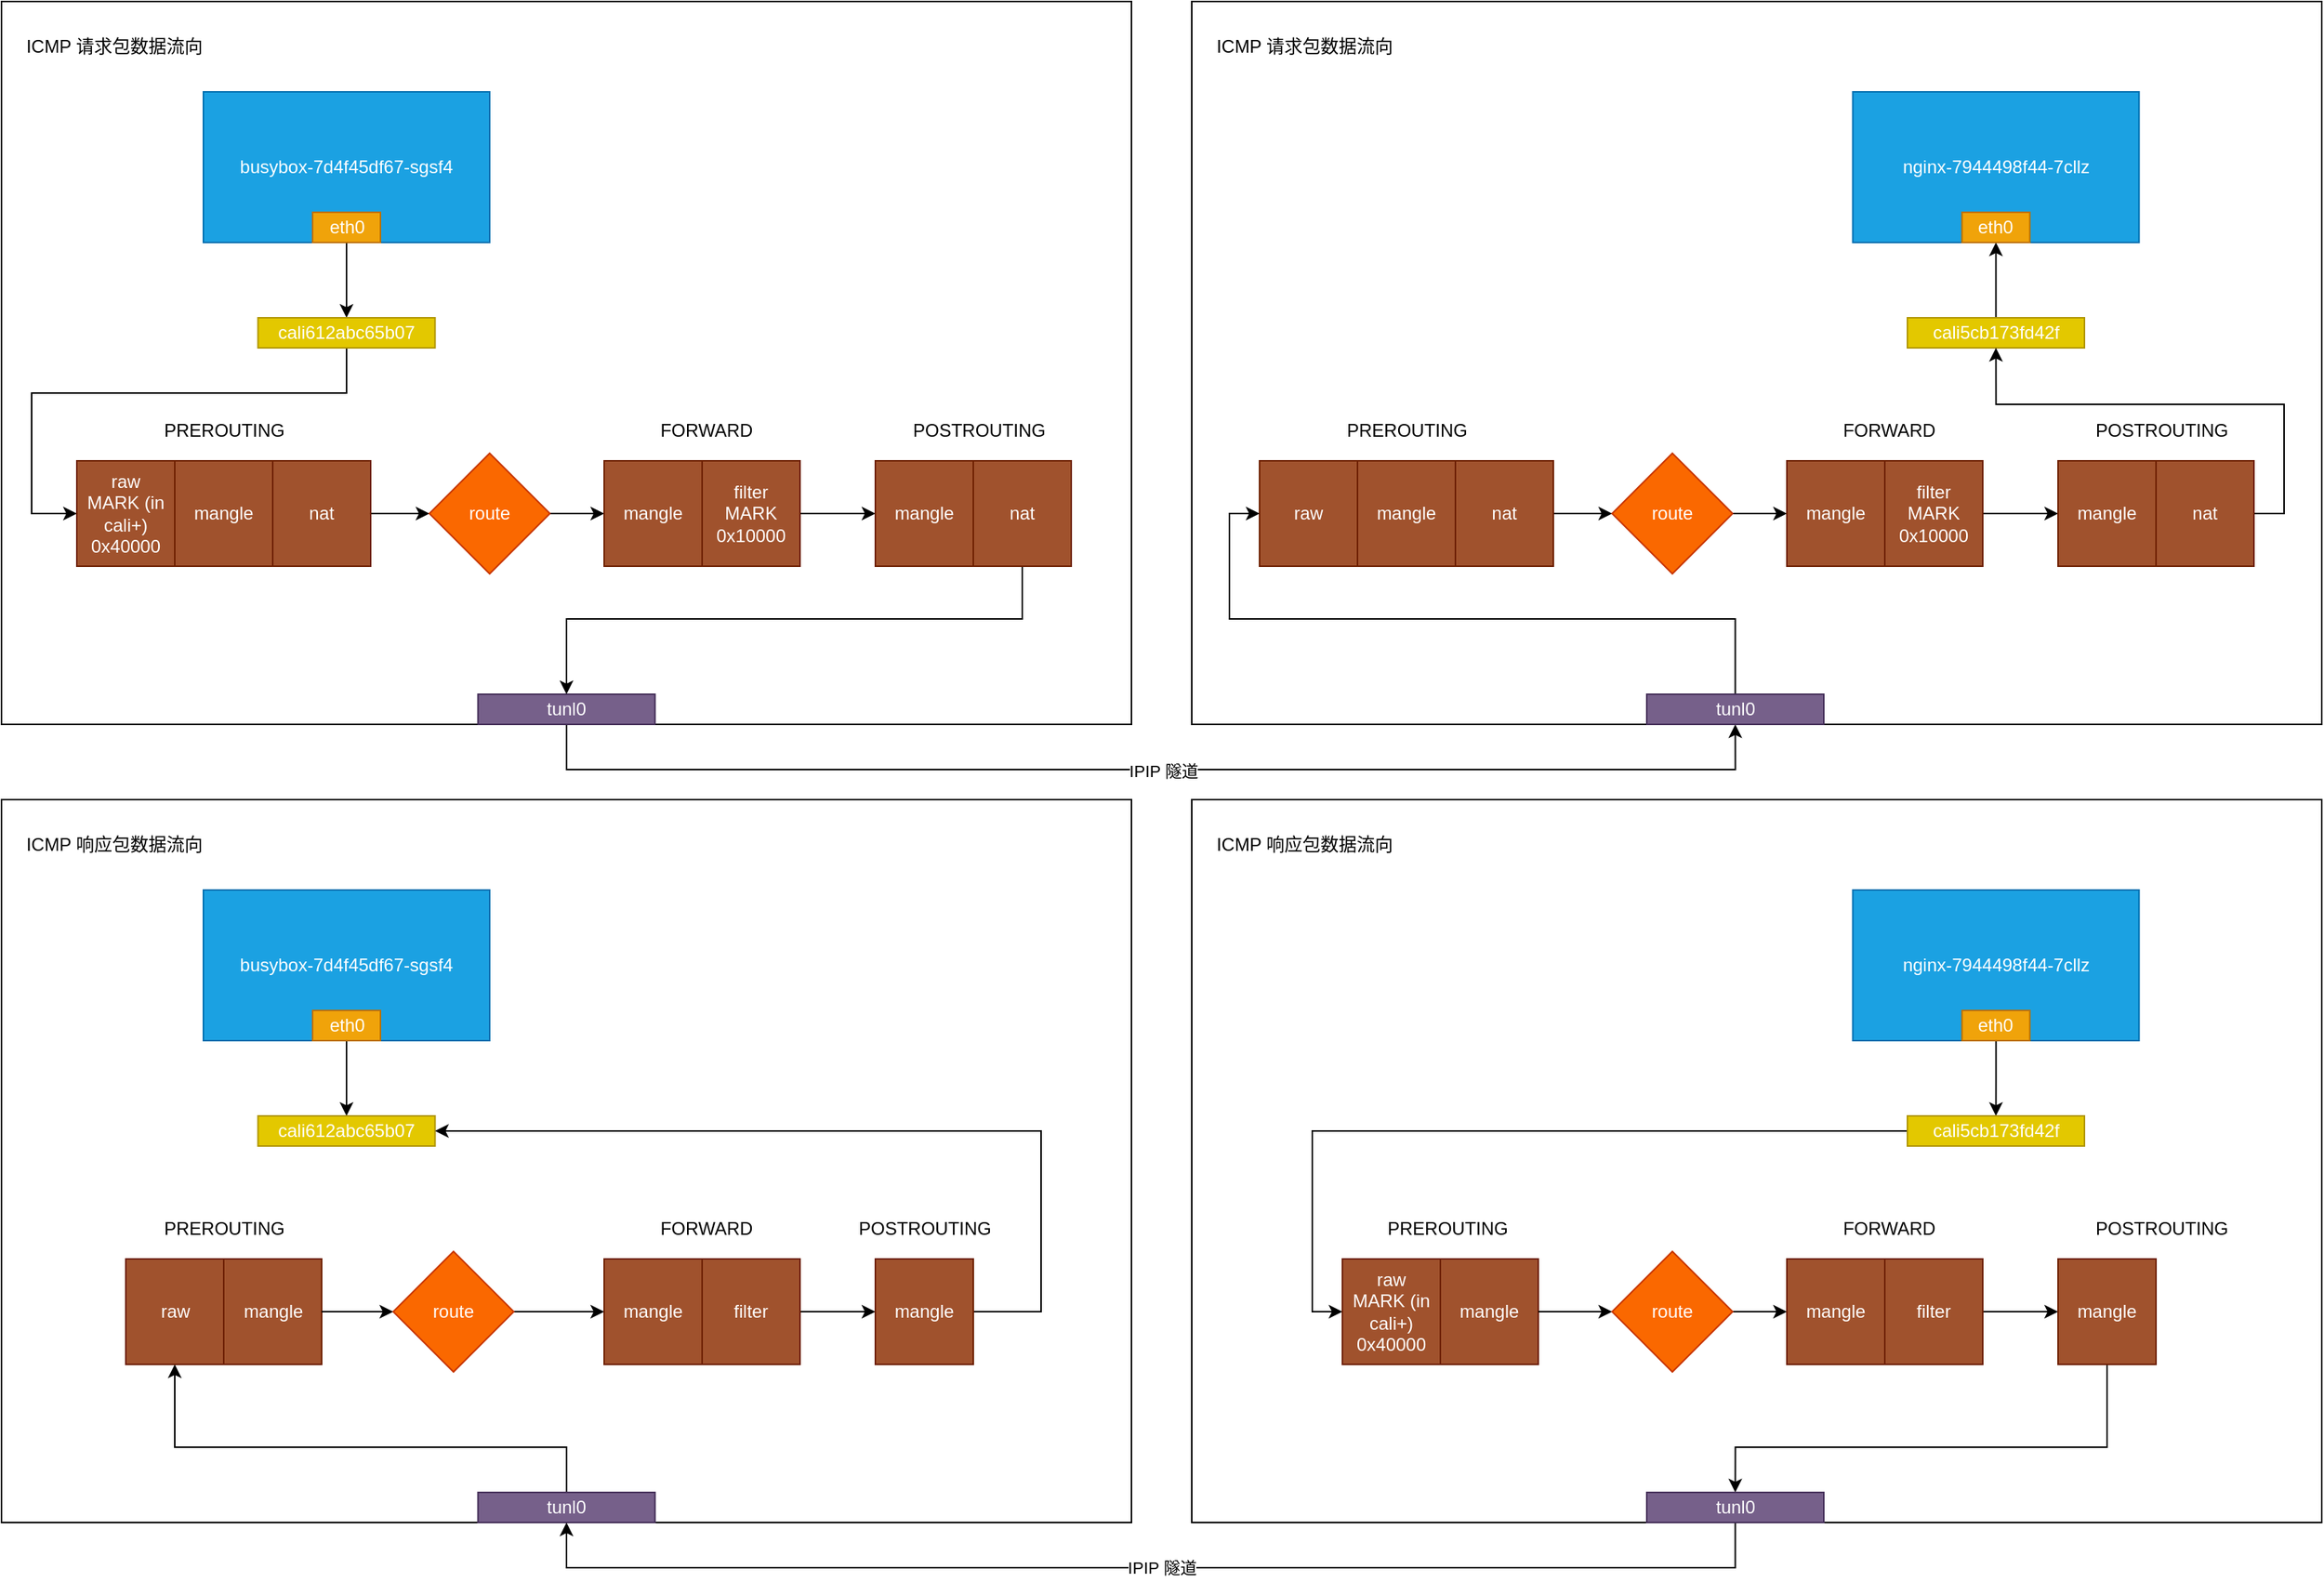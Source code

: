 <mxfile version="13.3.1" type="device"><diagram id="CROZb-NddURctGuOyLHH" name="第 1 页"><mxGraphModel dx="1351" dy="971" grid="1" gridSize="10" guides="1" tooltips="1" connect="1" arrows="1" fold="1" page="1" pageScale="1" pageWidth="827" pageHeight="1169" math="0" shadow="0"><root><mxCell id="0"/><mxCell id="1" parent="0"/><mxCell id="PJLrdrqvEQuL42E9hLgt-1" value="" style="rounded=0;whiteSpace=wrap;html=1;" vertex="1" parent="1"><mxGeometry x="90" y="80" width="750" height="480" as="geometry"/></mxCell><mxCell id="PJLrdrqvEQuL42E9hLgt-2" value="busybox-7d4f45df67-sgsf4" style="rounded=0;whiteSpace=wrap;html=1;fillColor=#1ba1e2;strokeColor=#006EAF;fontColor=#ffffff;" vertex="1" parent="1"><mxGeometry x="224" y="140" width="190" height="100" as="geometry"/></mxCell><mxCell id="PJLrdrqvEQuL42E9hLgt-4" style="edgeStyle=orthogonalEdgeStyle;rounded=0;orthogonalLoop=1;jettySize=auto;html=1;entryX=0.5;entryY=0;entryDx=0;entryDy=0;startArrow=none;startFill=0;" edge="1" parent="1" source="PJLrdrqvEQuL42E9hLgt-5" target="PJLrdrqvEQuL42E9hLgt-9"><mxGeometry relative="1" as="geometry"/></mxCell><mxCell id="PJLrdrqvEQuL42E9hLgt-5" value="eth0" style="rounded=0;whiteSpace=wrap;html=1;fillColor=#f0a30a;strokeColor=#BD7000;fontColor=#ffffff;" vertex="1" parent="1"><mxGeometry x="296.5" y="220" width="45" height="20" as="geometry"/></mxCell><mxCell id="PJLrdrqvEQuL42E9hLgt-8" style="edgeStyle=orthogonalEdgeStyle;rounded=0;orthogonalLoop=1;jettySize=auto;html=1;entryX=0;entryY=0.5;entryDx=0;entryDy=0;startArrow=none;startFill=0;" edge="1" parent="1" source="PJLrdrqvEQuL42E9hLgt-9" target="PJLrdrqvEQuL42E9hLgt-12"><mxGeometry relative="1" as="geometry"><Array as="points"><mxPoint x="319" y="340"/><mxPoint x="110" y="340"/><mxPoint x="110" y="420"/></Array></mxGeometry></mxCell><mxCell id="PJLrdrqvEQuL42E9hLgt-9" value="cali612abc65b07" style="rounded=0;whiteSpace=wrap;html=1;fillColor=#e3c800;strokeColor=#B09500;fontColor=#ffffff;" vertex="1" parent="1"><mxGeometry x="260.25" y="290" width="117.5" height="20" as="geometry"/></mxCell><mxCell id="PJLrdrqvEQuL42E9hLgt-56" style="edgeStyle=orthogonalEdgeStyle;rounded=0;orthogonalLoop=1;jettySize=auto;html=1;entryX=0.5;entryY=1;entryDx=0;entryDy=0;" edge="1" parent="1" source="PJLrdrqvEQuL42E9hLgt-10" target="PJLrdrqvEQuL42E9hLgt-55"><mxGeometry relative="1" as="geometry"><Array as="points"><mxPoint x="465" y="590"/><mxPoint x="1241" y="590"/></Array></mxGeometry></mxCell><mxCell id="PJLrdrqvEQuL42E9hLgt-58" value="IPIP 隧道" style="edgeLabel;html=1;align=center;verticalAlign=middle;resizable=0;points=[];" vertex="1" connectable="0" parent="PJLrdrqvEQuL42E9hLgt-56"><mxGeometry x="0.019" y="-1" relative="1" as="geometry"><mxPoint as="offset"/></mxGeometry></mxCell><mxCell id="PJLrdrqvEQuL42E9hLgt-10" value="tunl0" style="rounded=0;whiteSpace=wrap;html=1;fillColor=#76608a;strokeColor=#432D57;fontColor=#ffffff;" vertex="1" parent="1"><mxGeometry x="406.25" y="540" width="117.5" height="20" as="geometry"/></mxCell><mxCell id="PJLrdrqvEQuL42E9hLgt-12" value="raw&lt;br&gt;MARK (in cali+) 0x40000" style="rounded=0;whiteSpace=wrap;html=1;fillColor=#a0522d;strokeColor=#6D1F00;fontColor=#ffffff;" vertex="1" parent="1"><mxGeometry x="140" y="385" width="65" height="70" as="geometry"/></mxCell><mxCell id="PJLrdrqvEQuL42E9hLgt-13" value="mangle" style="rounded=0;whiteSpace=wrap;html=1;fillColor=#a0522d;strokeColor=#6D1F00;fontColor=#ffffff;" vertex="1" parent="1"><mxGeometry x="205" y="385" width="65" height="70" as="geometry"/></mxCell><mxCell id="PJLrdrqvEQuL42E9hLgt-14" style="edgeStyle=orthogonalEdgeStyle;rounded=0;orthogonalLoop=1;jettySize=auto;html=1;entryX=0;entryY=0.5;entryDx=0;entryDy=0;startArrow=none;startFill=0;" edge="1" parent="1" source="PJLrdrqvEQuL42E9hLgt-15" target="PJLrdrqvEQuL42E9hLgt-18"><mxGeometry relative="1" as="geometry"/></mxCell><mxCell id="PJLrdrqvEQuL42E9hLgt-15" value="nat" style="rounded=0;whiteSpace=wrap;html=1;fillColor=#a0522d;strokeColor=#6D1F00;fontColor=#ffffff;" vertex="1" parent="1"><mxGeometry x="270" y="385" width="65" height="70" as="geometry"/></mxCell><mxCell id="PJLrdrqvEQuL42E9hLgt-16" value="PREROUTING" style="text;html=1;strokeColor=none;fillColor=none;align=center;verticalAlign=middle;whiteSpace=wrap;rounded=0;" vertex="1" parent="1"><mxGeometry x="218" y="355" width="40" height="20" as="geometry"/></mxCell><mxCell id="PJLrdrqvEQuL42E9hLgt-17" style="edgeStyle=orthogonalEdgeStyle;rounded=0;orthogonalLoop=1;jettySize=auto;html=1;entryX=0;entryY=0.5;entryDx=0;entryDy=0;startArrow=none;startFill=0;" edge="1" parent="1" source="PJLrdrqvEQuL42E9hLgt-18" target="PJLrdrqvEQuL42E9hLgt-19"><mxGeometry relative="1" as="geometry"/></mxCell><mxCell id="PJLrdrqvEQuL42E9hLgt-18" value="route" style="rhombus;whiteSpace=wrap;html=1;fillColor=#fa6800;strokeColor=#C73500;fontColor=#ffffff;" vertex="1" parent="1"><mxGeometry x="374" y="380" width="80" height="80" as="geometry"/></mxCell><mxCell id="PJLrdrqvEQuL42E9hLgt-19" value="mangle" style="rounded=0;whiteSpace=wrap;html=1;fillColor=#a0522d;strokeColor=#6D1F00;fontColor=#ffffff;" vertex="1" parent="1"><mxGeometry x="490" y="385" width="65" height="70" as="geometry"/></mxCell><mxCell id="PJLrdrqvEQuL42E9hLgt-20" style="edgeStyle=orthogonalEdgeStyle;rounded=0;orthogonalLoop=1;jettySize=auto;html=1;entryX=0;entryY=0.5;entryDx=0;entryDy=0;startArrow=none;startFill=0;" edge="1" parent="1" source="PJLrdrqvEQuL42E9hLgt-21" target="PJLrdrqvEQuL42E9hLgt-24"><mxGeometry relative="1" as="geometry"/></mxCell><mxCell id="PJLrdrqvEQuL42E9hLgt-21" value="filter&lt;br&gt;MARK&lt;br&gt;0x10000" style="rounded=0;whiteSpace=wrap;html=1;fillColor=#a0522d;strokeColor=#6D1F00;fontColor=#ffffff;" vertex="1" parent="1"><mxGeometry x="555" y="385" width="65" height="70" as="geometry"/></mxCell><mxCell id="PJLrdrqvEQuL42E9hLgt-22" value="FORWARD" style="text;html=1;strokeColor=none;fillColor=none;align=center;verticalAlign=middle;whiteSpace=wrap;rounded=0;" vertex="1" parent="1"><mxGeometry x="538" y="355" width="40" height="20" as="geometry"/></mxCell><mxCell id="PJLrdrqvEQuL42E9hLgt-54" style="edgeStyle=orthogonalEdgeStyle;rounded=0;orthogonalLoop=1;jettySize=auto;html=1;entryX=0.5;entryY=0;entryDx=0;entryDy=0;" edge="1" parent="1" source="PJLrdrqvEQuL42E9hLgt-23" target="PJLrdrqvEQuL42E9hLgt-10"><mxGeometry relative="1" as="geometry"><Array as="points"><mxPoint x="768" y="490"/><mxPoint x="465" y="490"/></Array></mxGeometry></mxCell><mxCell id="PJLrdrqvEQuL42E9hLgt-23" value="nat" style="rounded=0;whiteSpace=wrap;html=1;fillColor=#a0522d;strokeColor=#6D1F00;fontColor=#ffffff;" vertex="1" parent="1"><mxGeometry x="735" y="385" width="65" height="70" as="geometry"/></mxCell><mxCell id="PJLrdrqvEQuL42E9hLgt-24" value="mangle" style="rounded=0;whiteSpace=wrap;html=1;fillColor=#a0522d;strokeColor=#6D1F00;fontColor=#ffffff;" vertex="1" parent="1"><mxGeometry x="670" y="385" width="65" height="70" as="geometry"/></mxCell><mxCell id="PJLrdrqvEQuL42E9hLgt-25" value="POSTROUTING" style="text;html=1;strokeColor=none;fillColor=none;align=center;verticalAlign=middle;whiteSpace=wrap;rounded=0;" vertex="1" parent="1"><mxGeometry x="718.75" y="355" width="40" height="20" as="geometry"/></mxCell><mxCell id="PJLrdrqvEQuL42E9hLgt-26" value="ICMP 请求包数据流向" style="text;html=1;strokeColor=none;fillColor=none;align=center;verticalAlign=middle;whiteSpace=wrap;rounded=0;" vertex="1" parent="1"><mxGeometry x="100" y="100" width="130" height="20" as="geometry"/></mxCell><mxCell id="PJLrdrqvEQuL42E9hLgt-27" value="" style="rounded=0;whiteSpace=wrap;html=1;" vertex="1" parent="1"><mxGeometry x="880" y="80" width="750" height="480" as="geometry"/></mxCell><mxCell id="PJLrdrqvEQuL42E9hLgt-29" value="nginx-7944498f44-7cllz" style="rounded=0;whiteSpace=wrap;html=1;fillColor=#1ba1e2;strokeColor=#006EAF;fontColor=#ffffff;" vertex="1" parent="1"><mxGeometry x="1318.75" y="140" width="190" height="100" as="geometry"/></mxCell><mxCell id="PJLrdrqvEQuL42E9hLgt-32" style="edgeStyle=orthogonalEdgeStyle;rounded=0;orthogonalLoop=1;jettySize=auto;html=1;entryX=0.5;entryY=0;entryDx=0;entryDy=0;startArrow=classic;startFill=1;endArrow=none;endFill=0;" edge="1" parent="1" source="PJLrdrqvEQuL42E9hLgt-33" target="PJLrdrqvEQuL42E9hLgt-35"><mxGeometry relative="1" as="geometry"><mxPoint x="1413.75" y="310" as="targetPoint"/></mxGeometry></mxCell><mxCell id="PJLrdrqvEQuL42E9hLgt-33" value="eth0" style="rounded=0;whiteSpace=wrap;html=1;fillColor=#f0a30a;strokeColor=#BD7000;fontColor=#ffffff;" vertex="1" parent="1"><mxGeometry x="1391.25" y="220" width="45" height="20" as="geometry"/></mxCell><mxCell id="PJLrdrqvEQuL42E9hLgt-35" value="cali5cb173fd42f" style="rounded=0;whiteSpace=wrap;html=1;fillColor=#e3c800;strokeColor=#B09500;fontColor=#ffffff;" vertex="1" parent="1"><mxGeometry x="1355" y="290" width="117.5" height="20" as="geometry"/></mxCell><mxCell id="PJLrdrqvEQuL42E9hLgt-37" style="edgeStyle=orthogonalEdgeStyle;rounded=0;orthogonalLoop=1;jettySize=auto;html=1;entryX=0.5;entryY=1;entryDx=0;entryDy=0;startArrow=none;startFill=0;exitX=1;exitY=0.5;exitDx=0;exitDy=0;endArrow=classic;endFill=1;" edge="1" parent="1" source="PJLrdrqvEQuL42E9hLgt-49" target="PJLrdrqvEQuL42E9hLgt-35"><mxGeometry relative="1" as="geometry"><mxPoint x="1205" y="380" as="sourcePoint"/><mxPoint x="1413.75" y="330" as="targetPoint"/></mxGeometry></mxCell><mxCell id="PJLrdrqvEQuL42E9hLgt-38" value="raw" style="rounded=0;whiteSpace=wrap;html=1;fillColor=#a0522d;strokeColor=#6D1F00;fontColor=#ffffff;" vertex="1" parent="1"><mxGeometry x="925" y="385" width="65" height="70" as="geometry"/></mxCell><mxCell id="PJLrdrqvEQuL42E9hLgt-39" value="mangle" style="rounded=0;whiteSpace=wrap;html=1;fillColor=#a0522d;strokeColor=#6D1F00;fontColor=#ffffff;" vertex="1" parent="1"><mxGeometry x="990" y="385" width="65" height="70" as="geometry"/></mxCell><mxCell id="PJLrdrqvEQuL42E9hLgt-40" style="edgeStyle=orthogonalEdgeStyle;rounded=0;orthogonalLoop=1;jettySize=auto;html=1;entryX=0;entryY=0.5;entryDx=0;entryDy=0;startArrow=none;startFill=0;" edge="1" parent="1" source="PJLrdrqvEQuL42E9hLgt-41" target="PJLrdrqvEQuL42E9hLgt-44"><mxGeometry relative="1" as="geometry"/></mxCell><mxCell id="PJLrdrqvEQuL42E9hLgt-41" value="nat" style="rounded=0;whiteSpace=wrap;html=1;fillColor=#a0522d;strokeColor=#6D1F00;fontColor=#ffffff;" vertex="1" parent="1"><mxGeometry x="1055" y="385" width="65" height="70" as="geometry"/></mxCell><mxCell id="PJLrdrqvEQuL42E9hLgt-42" value="PREROUTING" style="text;html=1;strokeColor=none;fillColor=none;align=center;verticalAlign=middle;whiteSpace=wrap;rounded=0;" vertex="1" parent="1"><mxGeometry x="1003" y="355" width="40" height="20" as="geometry"/></mxCell><mxCell id="PJLrdrqvEQuL42E9hLgt-43" style="edgeStyle=orthogonalEdgeStyle;rounded=0;orthogonalLoop=1;jettySize=auto;html=1;entryX=0;entryY=0.5;entryDx=0;entryDy=0;startArrow=none;startFill=0;" edge="1" parent="1" source="PJLrdrqvEQuL42E9hLgt-44" target="PJLrdrqvEQuL42E9hLgt-45"><mxGeometry relative="1" as="geometry"/></mxCell><mxCell id="PJLrdrqvEQuL42E9hLgt-44" value="route" style="rhombus;whiteSpace=wrap;html=1;fillColor=#fa6800;strokeColor=#C73500;fontColor=#ffffff;" vertex="1" parent="1"><mxGeometry x="1159" y="380" width="80" height="80" as="geometry"/></mxCell><mxCell id="PJLrdrqvEQuL42E9hLgt-45" value="mangle" style="rounded=0;whiteSpace=wrap;html=1;fillColor=#a0522d;strokeColor=#6D1F00;fontColor=#ffffff;" vertex="1" parent="1"><mxGeometry x="1275" y="385" width="65" height="70" as="geometry"/></mxCell><mxCell id="PJLrdrqvEQuL42E9hLgt-46" style="edgeStyle=orthogonalEdgeStyle;rounded=0;orthogonalLoop=1;jettySize=auto;html=1;entryX=0;entryY=0.5;entryDx=0;entryDy=0;startArrow=none;startFill=0;" edge="1" parent="1" source="PJLrdrqvEQuL42E9hLgt-47" target="PJLrdrqvEQuL42E9hLgt-50"><mxGeometry relative="1" as="geometry"/></mxCell><mxCell id="PJLrdrqvEQuL42E9hLgt-47" value="filter&lt;br&gt;MARK&lt;br&gt;0x10000" style="rounded=0;whiteSpace=wrap;html=1;fillColor=#a0522d;strokeColor=#6D1F00;fontColor=#ffffff;" vertex="1" parent="1"><mxGeometry x="1340" y="385" width="65" height="70" as="geometry"/></mxCell><mxCell id="PJLrdrqvEQuL42E9hLgt-48" value="FORWARD" style="text;html=1;strokeColor=none;fillColor=none;align=center;verticalAlign=middle;whiteSpace=wrap;rounded=0;" vertex="1" parent="1"><mxGeometry x="1323" y="355" width="40" height="20" as="geometry"/></mxCell><mxCell id="PJLrdrqvEQuL42E9hLgt-49" value="nat" style="rounded=0;whiteSpace=wrap;html=1;fillColor=#a0522d;strokeColor=#6D1F00;fontColor=#ffffff;" vertex="1" parent="1"><mxGeometry x="1520" y="385" width="65" height="70" as="geometry"/></mxCell><mxCell id="PJLrdrqvEQuL42E9hLgt-50" value="mangle" style="rounded=0;whiteSpace=wrap;html=1;fillColor=#a0522d;strokeColor=#6D1F00;fontColor=#ffffff;" vertex="1" parent="1"><mxGeometry x="1455" y="385" width="65" height="70" as="geometry"/></mxCell><mxCell id="PJLrdrqvEQuL42E9hLgt-51" value="POSTROUTING" style="text;html=1;strokeColor=none;fillColor=none;align=center;verticalAlign=middle;whiteSpace=wrap;rounded=0;" vertex="1" parent="1"><mxGeometry x="1503.75" y="355" width="40" height="20" as="geometry"/></mxCell><mxCell id="PJLrdrqvEQuL42E9hLgt-52" value="ICMP 请求包数据流向" style="text;html=1;strokeColor=none;fillColor=none;align=center;verticalAlign=middle;whiteSpace=wrap;rounded=0;" vertex="1" parent="1"><mxGeometry x="890" y="100" width="130" height="20" as="geometry"/></mxCell><mxCell id="PJLrdrqvEQuL42E9hLgt-57" style="edgeStyle=orthogonalEdgeStyle;rounded=0;orthogonalLoop=1;jettySize=auto;html=1;entryX=0;entryY=0.5;entryDx=0;entryDy=0;" edge="1" parent="1" source="PJLrdrqvEQuL42E9hLgt-55" target="PJLrdrqvEQuL42E9hLgt-38"><mxGeometry relative="1" as="geometry"><Array as="points"><mxPoint x="1241" y="490"/><mxPoint x="905" y="490"/><mxPoint x="905" y="420"/></Array></mxGeometry></mxCell><mxCell id="PJLrdrqvEQuL42E9hLgt-55" value="tunl0" style="rounded=0;whiteSpace=wrap;html=1;fillColor=#76608a;strokeColor=#432D57;fontColor=#ffffff;" vertex="1" parent="1"><mxGeometry x="1182" y="540" width="117.5" height="20" as="geometry"/></mxCell><mxCell id="PJLrdrqvEQuL42E9hLgt-59" value="" style="rounded=0;whiteSpace=wrap;html=1;" vertex="1" parent="1"><mxGeometry x="90" y="610" width="750" height="480" as="geometry"/></mxCell><mxCell id="PJLrdrqvEQuL42E9hLgt-60" value="busybox-7d4f45df67-sgsf4" style="rounded=0;whiteSpace=wrap;html=1;fillColor=#1ba1e2;strokeColor=#006EAF;fontColor=#ffffff;" vertex="1" parent="1"><mxGeometry x="224" y="670" width="190" height="100" as="geometry"/></mxCell><mxCell id="PJLrdrqvEQuL42E9hLgt-61" style="edgeStyle=orthogonalEdgeStyle;rounded=0;orthogonalLoop=1;jettySize=auto;html=1;entryX=0.5;entryY=0;entryDx=0;entryDy=0;startArrow=none;startFill=0;" edge="1" parent="1" source="PJLrdrqvEQuL42E9hLgt-62" target="PJLrdrqvEQuL42E9hLgt-64"><mxGeometry relative="1" as="geometry"/></mxCell><mxCell id="PJLrdrqvEQuL42E9hLgt-62" value="eth0" style="rounded=0;whiteSpace=wrap;html=1;fillColor=#f0a30a;strokeColor=#BD7000;fontColor=#ffffff;" vertex="1" parent="1"><mxGeometry x="296.5" y="750" width="45" height="20" as="geometry"/></mxCell><mxCell id="PJLrdrqvEQuL42E9hLgt-64" value="cali612abc65b07" style="rounded=0;whiteSpace=wrap;html=1;fillColor=#e3c800;strokeColor=#B09500;fontColor=#ffffff;" vertex="1" parent="1"><mxGeometry x="260.25" y="820" width="117.5" height="20" as="geometry"/></mxCell><mxCell id="PJLrdrqvEQuL42E9hLgt-82" style="edgeStyle=orthogonalEdgeStyle;rounded=0;orthogonalLoop=1;jettySize=auto;html=1;entryX=0.5;entryY=1;entryDx=0;entryDy=0;" edge="1" parent="1" source="PJLrdrqvEQuL42E9hLgt-65" target="PJLrdrqvEQuL42E9hLgt-66"><mxGeometry relative="1" as="geometry"><Array as="points"><mxPoint x="465" y="1040"/><mxPoint x="205" y="1040"/></Array></mxGeometry></mxCell><mxCell id="PJLrdrqvEQuL42E9hLgt-65" value="tunl0" style="rounded=0;whiteSpace=wrap;html=1;fillColor=#76608a;strokeColor=#432D57;fontColor=#ffffff;" vertex="1" parent="1"><mxGeometry x="406.25" y="1070" width="117.5" height="20" as="geometry"/></mxCell><mxCell id="PJLrdrqvEQuL42E9hLgt-66" value="raw" style="rounded=0;whiteSpace=wrap;html=1;fillColor=#a0522d;strokeColor=#6D1F00;fontColor=#ffffff;" vertex="1" parent="1"><mxGeometry x="172.5" y="915" width="65" height="70" as="geometry"/></mxCell><mxCell id="PJLrdrqvEQuL42E9hLgt-67" value="mangle" style="rounded=0;whiteSpace=wrap;html=1;fillColor=#a0522d;strokeColor=#6D1F00;fontColor=#ffffff;" vertex="1" parent="1"><mxGeometry x="237.5" y="915" width="65" height="70" as="geometry"/></mxCell><mxCell id="PJLrdrqvEQuL42E9hLgt-68" style="edgeStyle=orthogonalEdgeStyle;rounded=0;orthogonalLoop=1;jettySize=auto;html=1;entryX=0;entryY=0.5;entryDx=0;entryDy=0;startArrow=none;startFill=0;exitX=1;exitY=0.5;exitDx=0;exitDy=0;" edge="1" parent="1" source="PJLrdrqvEQuL42E9hLgt-67" target="PJLrdrqvEQuL42E9hLgt-72"><mxGeometry relative="1" as="geometry"><mxPoint x="335" y="950" as="sourcePoint"/></mxGeometry></mxCell><mxCell id="PJLrdrqvEQuL42E9hLgt-70" value="PREROUTING" style="text;html=1;strokeColor=none;fillColor=none;align=center;verticalAlign=middle;whiteSpace=wrap;rounded=0;" vertex="1" parent="1"><mxGeometry x="218" y="885" width="40" height="20" as="geometry"/></mxCell><mxCell id="PJLrdrqvEQuL42E9hLgt-71" style="edgeStyle=orthogonalEdgeStyle;rounded=0;orthogonalLoop=1;jettySize=auto;html=1;entryX=0;entryY=0.5;entryDx=0;entryDy=0;startArrow=none;startFill=0;" edge="1" parent="1" source="PJLrdrqvEQuL42E9hLgt-72" target="PJLrdrqvEQuL42E9hLgt-73"><mxGeometry relative="1" as="geometry"/></mxCell><mxCell id="PJLrdrqvEQuL42E9hLgt-72" value="route" style="rhombus;whiteSpace=wrap;html=1;fillColor=#fa6800;strokeColor=#C73500;fontColor=#ffffff;" vertex="1" parent="1"><mxGeometry x="350" y="910" width="80" height="80" as="geometry"/></mxCell><mxCell id="PJLrdrqvEQuL42E9hLgt-73" value="mangle" style="rounded=0;whiteSpace=wrap;html=1;fillColor=#a0522d;strokeColor=#6D1F00;fontColor=#ffffff;" vertex="1" parent="1"><mxGeometry x="490" y="915" width="65" height="70" as="geometry"/></mxCell><mxCell id="PJLrdrqvEQuL42E9hLgt-74" style="edgeStyle=orthogonalEdgeStyle;rounded=0;orthogonalLoop=1;jettySize=auto;html=1;entryX=0;entryY=0.5;entryDx=0;entryDy=0;startArrow=none;startFill=0;" edge="1" parent="1" source="PJLrdrqvEQuL42E9hLgt-75" target="PJLrdrqvEQuL42E9hLgt-79"><mxGeometry relative="1" as="geometry"/></mxCell><mxCell id="PJLrdrqvEQuL42E9hLgt-75" value="filter" style="rounded=0;whiteSpace=wrap;html=1;fillColor=#a0522d;strokeColor=#6D1F00;fontColor=#ffffff;" vertex="1" parent="1"><mxGeometry x="555" y="915" width="65" height="70" as="geometry"/></mxCell><mxCell id="PJLrdrqvEQuL42E9hLgt-76" value="FORWARD" style="text;html=1;strokeColor=none;fillColor=none;align=center;verticalAlign=middle;whiteSpace=wrap;rounded=0;" vertex="1" parent="1"><mxGeometry x="538" y="885" width="40" height="20" as="geometry"/></mxCell><mxCell id="PJLrdrqvEQuL42E9hLgt-83" style="edgeStyle=orthogonalEdgeStyle;rounded=0;orthogonalLoop=1;jettySize=auto;html=1;entryX=1;entryY=0.5;entryDx=0;entryDy=0;" edge="1" parent="1" source="PJLrdrqvEQuL42E9hLgt-79" target="PJLrdrqvEQuL42E9hLgt-64"><mxGeometry relative="1" as="geometry"><Array as="points"><mxPoint x="780" y="950"/><mxPoint x="780" y="830"/></Array></mxGeometry></mxCell><mxCell id="PJLrdrqvEQuL42E9hLgt-79" value="mangle" style="rounded=0;whiteSpace=wrap;html=1;fillColor=#a0522d;strokeColor=#6D1F00;fontColor=#ffffff;" vertex="1" parent="1"><mxGeometry x="670" y="915" width="65" height="70" as="geometry"/></mxCell><mxCell id="PJLrdrqvEQuL42E9hLgt-80" value="POSTROUTING" style="text;html=1;strokeColor=none;fillColor=none;align=center;verticalAlign=middle;whiteSpace=wrap;rounded=0;" vertex="1" parent="1"><mxGeometry x="682.5" y="885" width="40" height="20" as="geometry"/></mxCell><mxCell id="PJLrdrqvEQuL42E9hLgt-81" value="ICMP 响应包数据流向" style="text;html=1;strokeColor=none;fillColor=none;align=center;verticalAlign=middle;whiteSpace=wrap;rounded=0;" vertex="1" parent="1"><mxGeometry x="100" y="630" width="130" height="20" as="geometry"/></mxCell><mxCell id="PJLrdrqvEQuL42E9hLgt-84" value="" style="rounded=0;whiteSpace=wrap;html=1;" vertex="1" parent="1"><mxGeometry x="880" y="610" width="750" height="480" as="geometry"/></mxCell><mxCell id="PJLrdrqvEQuL42E9hLgt-85" value="nginx-7944498f44-7cllz" style="rounded=0;whiteSpace=wrap;html=1;fillColor=#1ba1e2;strokeColor=#006EAF;fontColor=#ffffff;" vertex="1" parent="1"><mxGeometry x="1318.75" y="670" width="190" height="100" as="geometry"/></mxCell><mxCell id="PJLrdrqvEQuL42E9hLgt-107" style="edgeStyle=orthogonalEdgeStyle;rounded=0;orthogonalLoop=1;jettySize=auto;html=1;" edge="1" parent="1" source="PJLrdrqvEQuL42E9hLgt-87" target="PJLrdrqvEQuL42E9hLgt-88"><mxGeometry relative="1" as="geometry"/></mxCell><mxCell id="PJLrdrqvEQuL42E9hLgt-87" value="eth0" style="rounded=0;whiteSpace=wrap;html=1;fillColor=#f0a30a;strokeColor=#BD7000;fontColor=#ffffff;" vertex="1" parent="1"><mxGeometry x="1391.25" y="750" width="45" height="20" as="geometry"/></mxCell><mxCell id="PJLrdrqvEQuL42E9hLgt-110" style="edgeStyle=orthogonalEdgeStyle;rounded=0;orthogonalLoop=1;jettySize=auto;html=1;entryX=0;entryY=0.5;entryDx=0;entryDy=0;" edge="1" parent="1" source="PJLrdrqvEQuL42E9hLgt-88" target="PJLrdrqvEQuL42E9hLgt-90"><mxGeometry relative="1" as="geometry"/></mxCell><mxCell id="PJLrdrqvEQuL42E9hLgt-88" value="cali5cb173fd42f" style="rounded=0;whiteSpace=wrap;html=1;fillColor=#e3c800;strokeColor=#B09500;fontColor=#ffffff;" vertex="1" parent="1"><mxGeometry x="1355" y="820" width="117.5" height="20" as="geometry"/></mxCell><mxCell id="PJLrdrqvEQuL42E9hLgt-90" value="raw&lt;br&gt;MARK (in cali+) 0x40000" style="rounded=0;whiteSpace=wrap;html=1;fillColor=#a0522d;strokeColor=#6D1F00;fontColor=#ffffff;" vertex="1" parent="1"><mxGeometry x="980" y="915" width="65" height="70" as="geometry"/></mxCell><mxCell id="PJLrdrqvEQuL42E9hLgt-91" value="mangle" style="rounded=0;whiteSpace=wrap;html=1;fillColor=#a0522d;strokeColor=#6D1F00;fontColor=#ffffff;" vertex="1" parent="1"><mxGeometry x="1045" y="915" width="65" height="70" as="geometry"/></mxCell><mxCell id="PJLrdrqvEQuL42E9hLgt-92" style="edgeStyle=orthogonalEdgeStyle;rounded=0;orthogonalLoop=1;jettySize=auto;html=1;entryX=0;entryY=0.5;entryDx=0;entryDy=0;startArrow=none;startFill=0;exitX=1;exitY=0.5;exitDx=0;exitDy=0;" edge="1" parent="1" source="PJLrdrqvEQuL42E9hLgt-91" target="PJLrdrqvEQuL42E9hLgt-96"><mxGeometry relative="1" as="geometry"><mxPoint x="1120" y="950" as="sourcePoint"/></mxGeometry></mxCell><mxCell id="PJLrdrqvEQuL42E9hLgt-94" value="PREROUTING" style="text;html=1;strokeColor=none;fillColor=none;align=center;verticalAlign=middle;whiteSpace=wrap;rounded=0;" vertex="1" parent="1"><mxGeometry x="1030" y="885" width="40" height="20" as="geometry"/></mxCell><mxCell id="PJLrdrqvEQuL42E9hLgt-95" style="edgeStyle=orthogonalEdgeStyle;rounded=0;orthogonalLoop=1;jettySize=auto;html=1;entryX=0;entryY=0.5;entryDx=0;entryDy=0;startArrow=none;startFill=0;" edge="1" parent="1" source="PJLrdrqvEQuL42E9hLgt-96" target="PJLrdrqvEQuL42E9hLgt-97"><mxGeometry relative="1" as="geometry"/></mxCell><mxCell id="PJLrdrqvEQuL42E9hLgt-96" value="route" style="rhombus;whiteSpace=wrap;html=1;fillColor=#fa6800;strokeColor=#C73500;fontColor=#ffffff;" vertex="1" parent="1"><mxGeometry x="1159" y="910" width="80" height="80" as="geometry"/></mxCell><mxCell id="PJLrdrqvEQuL42E9hLgt-97" value="mangle" style="rounded=0;whiteSpace=wrap;html=1;fillColor=#a0522d;strokeColor=#6D1F00;fontColor=#ffffff;" vertex="1" parent="1"><mxGeometry x="1275" y="915" width="65" height="70" as="geometry"/></mxCell><mxCell id="PJLrdrqvEQuL42E9hLgt-98" style="edgeStyle=orthogonalEdgeStyle;rounded=0;orthogonalLoop=1;jettySize=auto;html=1;entryX=0;entryY=0.5;entryDx=0;entryDy=0;startArrow=none;startFill=0;" edge="1" parent="1" source="PJLrdrqvEQuL42E9hLgt-99" target="PJLrdrqvEQuL42E9hLgt-102"><mxGeometry relative="1" as="geometry"/></mxCell><mxCell id="PJLrdrqvEQuL42E9hLgt-99" value="filter" style="rounded=0;whiteSpace=wrap;html=1;fillColor=#a0522d;strokeColor=#6D1F00;fontColor=#ffffff;" vertex="1" parent="1"><mxGeometry x="1340" y="915" width="65" height="70" as="geometry"/></mxCell><mxCell id="PJLrdrqvEQuL42E9hLgt-100" value="FORWARD" style="text;html=1;strokeColor=none;fillColor=none;align=center;verticalAlign=middle;whiteSpace=wrap;rounded=0;" vertex="1" parent="1"><mxGeometry x="1323" y="885" width="40" height="20" as="geometry"/></mxCell><mxCell id="PJLrdrqvEQuL42E9hLgt-109" style="edgeStyle=orthogonalEdgeStyle;rounded=0;orthogonalLoop=1;jettySize=auto;html=1;entryX=0.5;entryY=0;entryDx=0;entryDy=0;" edge="1" parent="1" source="PJLrdrqvEQuL42E9hLgt-102" target="PJLrdrqvEQuL42E9hLgt-106"><mxGeometry relative="1" as="geometry"><Array as="points"><mxPoint x="1488" y="1040"/><mxPoint x="1241" y="1040"/></Array></mxGeometry></mxCell><mxCell id="PJLrdrqvEQuL42E9hLgt-102" value="mangle" style="rounded=0;whiteSpace=wrap;html=1;fillColor=#a0522d;strokeColor=#6D1F00;fontColor=#ffffff;" vertex="1" parent="1"><mxGeometry x="1455" y="915" width="65" height="70" as="geometry"/></mxCell><mxCell id="PJLrdrqvEQuL42E9hLgt-103" value="POSTROUTING" style="text;html=1;strokeColor=none;fillColor=none;align=center;verticalAlign=middle;whiteSpace=wrap;rounded=0;" vertex="1" parent="1"><mxGeometry x="1503.75" y="885" width="40" height="20" as="geometry"/></mxCell><mxCell id="PJLrdrqvEQuL42E9hLgt-104" value="ICMP 响应包数据流向" style="text;html=1;strokeColor=none;fillColor=none;align=center;verticalAlign=middle;whiteSpace=wrap;rounded=0;" vertex="1" parent="1"><mxGeometry x="890" y="630" width="130" height="20" as="geometry"/></mxCell><mxCell id="PJLrdrqvEQuL42E9hLgt-111" style="edgeStyle=orthogonalEdgeStyle;rounded=0;orthogonalLoop=1;jettySize=auto;html=1;entryX=0.5;entryY=1;entryDx=0;entryDy=0;" edge="1" parent="1" source="PJLrdrqvEQuL42E9hLgt-106" target="PJLrdrqvEQuL42E9hLgt-65"><mxGeometry relative="1" as="geometry"><Array as="points"><mxPoint x="1241" y="1120"/><mxPoint x="465" y="1120"/></Array></mxGeometry></mxCell><mxCell id="PJLrdrqvEQuL42E9hLgt-112" value="IPIP 隧道" style="edgeLabel;html=1;align=center;verticalAlign=middle;resizable=0;points=[];" vertex="1" connectable="0" parent="PJLrdrqvEQuL42E9hLgt-111"><mxGeometry x="-0.007" relative="1" as="geometry"><mxPoint x="4.2" as="offset"/></mxGeometry></mxCell><mxCell id="PJLrdrqvEQuL42E9hLgt-106" value="tunl0" style="rounded=0;whiteSpace=wrap;html=1;fillColor=#76608a;strokeColor=#432D57;fontColor=#ffffff;" vertex="1" parent="1"><mxGeometry x="1182" y="1070" width="117.5" height="20" as="geometry"/></mxCell></root></mxGraphModel></diagram></mxfile>
